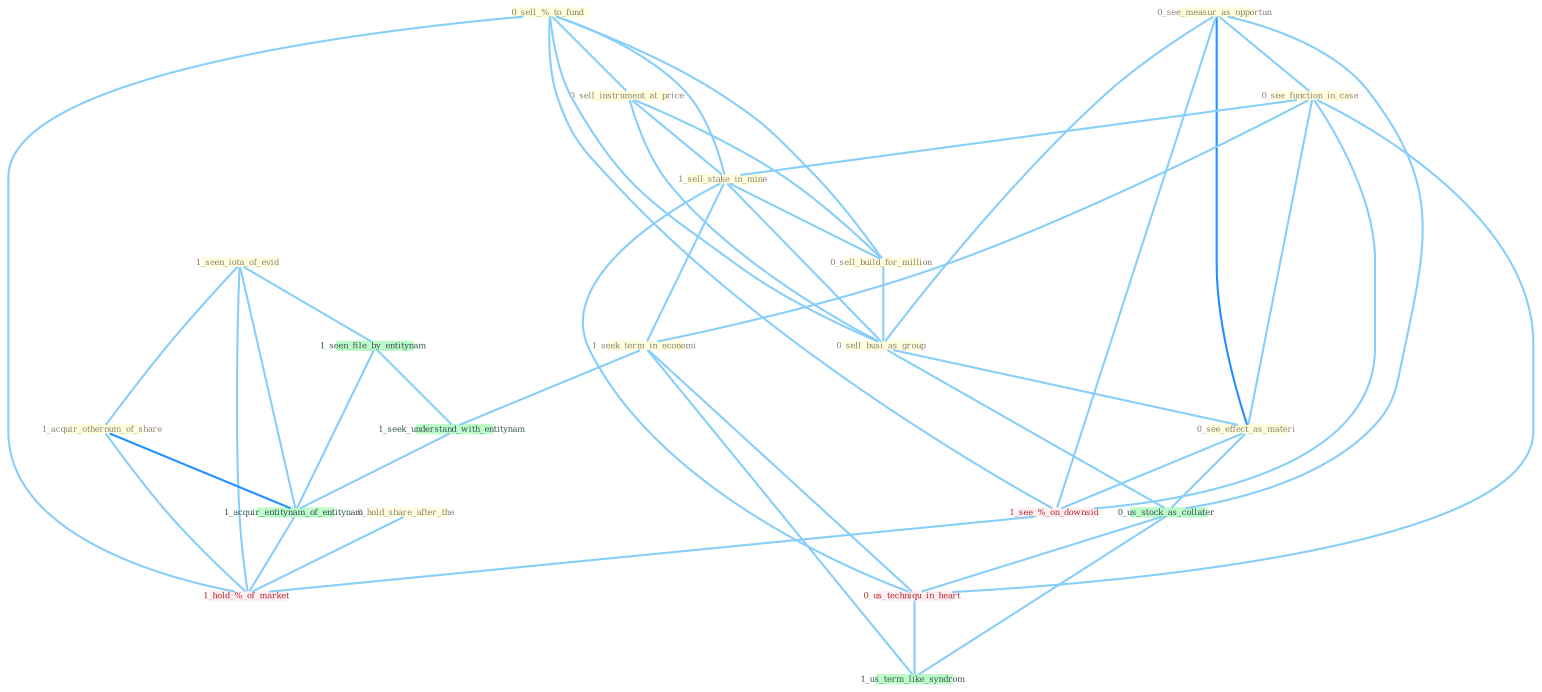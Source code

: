 Graph G{ 
    node
    [shape=polygon,style=filled,width=.5,height=.06,color="#BDFCC9",fixedsize=true,fontsize=4,
    fontcolor="#2f4f4f"];
    {node
    [color="#ffffe0", fontcolor="#8b7d6b"] "0_sell_%_to_fund " "1_seen_iota_of_evid " "0_sell_instrument_at_price " "0_see_measur_as_opportun " "1_acquir_othernum_of_share " "0_hold_share_after_the " "0_see_function_in_case " "1_sell_stake_in_mine " "0_sell_build_for_million " "0_sell_busi_as_group " "0_see_effect_as_materi " "1_seek_term_in_economi "}
{node [color="#fff0f5", fontcolor="#b22222"] "0_us_techniqu_in_heart " "1_see_%_on_downsid " "1_hold_%_of_market "}
edge [color="#B0E2FF"];

	"0_sell_%_to_fund " -- "0_sell_instrument_at_price " [w="1", color="#87cefa" ];
	"0_sell_%_to_fund " -- "1_sell_stake_in_mine " [w="1", color="#87cefa" ];
	"0_sell_%_to_fund " -- "0_sell_build_for_million " [w="1", color="#87cefa" ];
	"0_sell_%_to_fund " -- "0_sell_busi_as_group " [w="1", color="#87cefa" ];
	"0_sell_%_to_fund " -- "1_see_%_on_downsid " [w="1", color="#87cefa" ];
	"0_sell_%_to_fund " -- "1_hold_%_of_market " [w="1", color="#87cefa" ];
	"1_seen_iota_of_evid " -- "1_acquir_othernum_of_share " [w="1", color="#87cefa" ];
	"1_seen_iota_of_evid " -- "1_seen_file_by_entitynam " [w="1", color="#87cefa" ];
	"1_seen_iota_of_evid " -- "1_acquir_entitynam_of_entitynam " [w="1", color="#87cefa" ];
	"1_seen_iota_of_evid " -- "1_hold_%_of_market " [w="1", color="#87cefa" ];
	"0_sell_instrument_at_price " -- "1_sell_stake_in_mine " [w="1", color="#87cefa" ];
	"0_sell_instrument_at_price " -- "0_sell_build_for_million " [w="1", color="#87cefa" ];
	"0_sell_instrument_at_price " -- "0_sell_busi_as_group " [w="1", color="#87cefa" ];
	"0_see_measur_as_opportun " -- "0_see_function_in_case " [w="1", color="#87cefa" ];
	"0_see_measur_as_opportun " -- "0_sell_busi_as_group " [w="1", color="#87cefa" ];
	"0_see_measur_as_opportun " -- "0_see_effect_as_materi " [w="2", color="#1e90ff" , len=0.8];
	"0_see_measur_as_opportun " -- "0_us_stock_as_collater " [w="1", color="#87cefa" ];
	"0_see_measur_as_opportun " -- "1_see_%_on_downsid " [w="1", color="#87cefa" ];
	"1_acquir_othernum_of_share " -- "1_acquir_entitynam_of_entitynam " [w="2", color="#1e90ff" , len=0.8];
	"1_acquir_othernum_of_share " -- "1_hold_%_of_market " [w="1", color="#87cefa" ];
	"0_hold_share_after_the " -- "1_hold_%_of_market " [w="1", color="#87cefa" ];
	"0_see_function_in_case " -- "1_sell_stake_in_mine " [w="1", color="#87cefa" ];
	"0_see_function_in_case " -- "0_see_effect_as_materi " [w="1", color="#87cefa" ];
	"0_see_function_in_case " -- "1_seek_term_in_economi " [w="1", color="#87cefa" ];
	"0_see_function_in_case " -- "0_us_techniqu_in_heart " [w="1", color="#87cefa" ];
	"0_see_function_in_case " -- "1_see_%_on_downsid " [w="1", color="#87cefa" ];
	"1_sell_stake_in_mine " -- "0_sell_build_for_million " [w="1", color="#87cefa" ];
	"1_sell_stake_in_mine " -- "0_sell_busi_as_group " [w="1", color="#87cefa" ];
	"1_sell_stake_in_mine " -- "1_seek_term_in_economi " [w="1", color="#87cefa" ];
	"1_sell_stake_in_mine " -- "0_us_techniqu_in_heart " [w="1", color="#87cefa" ];
	"0_sell_build_for_million " -- "0_sell_busi_as_group " [w="1", color="#87cefa" ];
	"0_sell_busi_as_group " -- "0_see_effect_as_materi " [w="1", color="#87cefa" ];
	"0_sell_busi_as_group " -- "0_us_stock_as_collater " [w="1", color="#87cefa" ];
	"0_see_effect_as_materi " -- "0_us_stock_as_collater " [w="1", color="#87cefa" ];
	"0_see_effect_as_materi " -- "1_see_%_on_downsid " [w="1", color="#87cefa" ];
	"1_seek_term_in_economi " -- "1_seek_understand_with_entitynam " [w="1", color="#87cefa" ];
	"1_seek_term_in_economi " -- "0_us_techniqu_in_heart " [w="1", color="#87cefa" ];
	"1_seek_term_in_economi " -- "1_us_term_like_syndrom " [w="1", color="#87cefa" ];
	"1_seen_file_by_entitynam " -- "1_seek_understand_with_entitynam " [w="1", color="#87cefa" ];
	"1_seen_file_by_entitynam " -- "1_acquir_entitynam_of_entitynam " [w="1", color="#87cefa" ];
	"0_us_stock_as_collater " -- "0_us_techniqu_in_heart " [w="1", color="#87cefa" ];
	"0_us_stock_as_collater " -- "1_us_term_like_syndrom " [w="1", color="#87cefa" ];
	"1_seek_understand_with_entitynam " -- "1_acquir_entitynam_of_entitynam " [w="1", color="#87cefa" ];
	"1_acquir_entitynam_of_entitynam " -- "1_hold_%_of_market " [w="1", color="#87cefa" ];
	"0_us_techniqu_in_heart " -- "1_us_term_like_syndrom " [w="1", color="#87cefa" ];
	"1_see_%_on_downsid " -- "1_hold_%_of_market " [w="1", color="#87cefa" ];
}